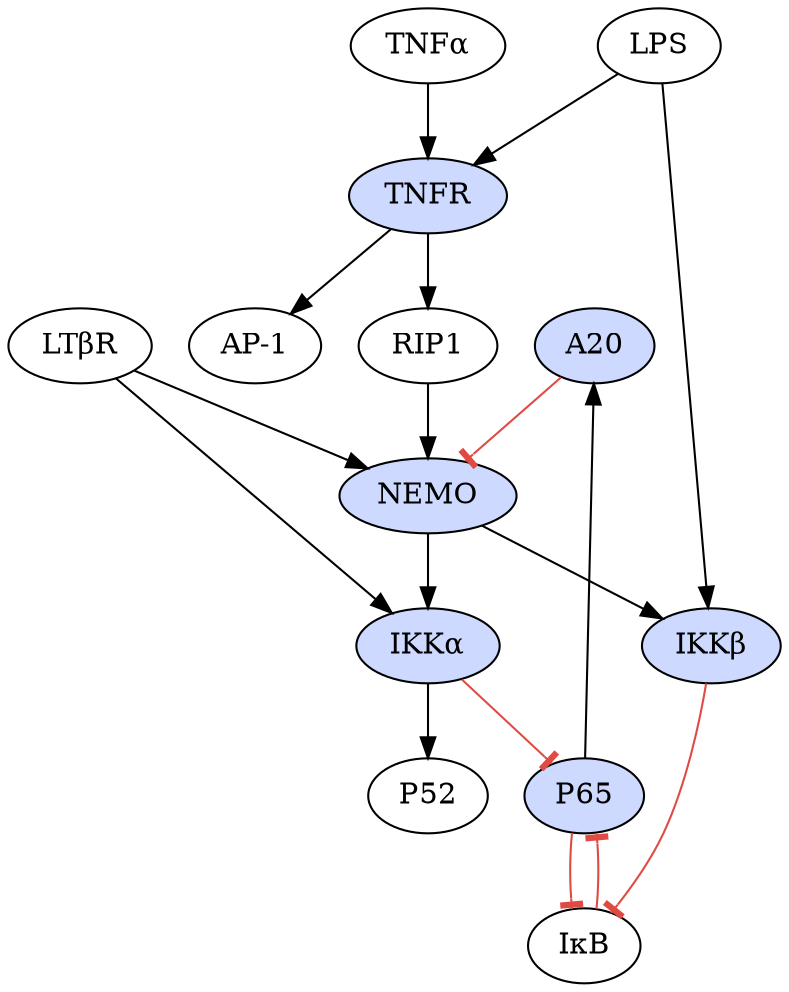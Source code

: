 digraph fgl {
	margin = "0"
	rotate = "0"
	ratio = "fill"
	1 [label = "A20",style="filled",fillcolor="#CED9FF"]
	2 [label = "AP-1"]
	3 [label = "IκB"]
	4 [label = "IKKα",style="filled",fillcolor="#CED9FF"]
	5 [label = "IKKβ",style="filled",fillcolor="#CED9FF"]
	6 [label = "LPS"]
	7 [label = "LTβR"]
	8 [label = "NEMO",style="filled",fillcolor="#CED9FF"]
	9 [label = "P52"]
	10 [label = "P65",style="filled",fillcolor="#CED9FF"]
	11 [label = "RIP1"]
	12 [label = "TNFα"]
	13 [label = "TNFR",style="filled",fillcolor="#CED9FF"]
	1 -> 8 [arrowhead="tee",color="#DF4B43"]
	3 -> 10 [arrowhead="tee",color="#DF4B43"]
	4 -> 10 [arrowhead="tee",color="#DF4B43"]
	4 -> 9 [label = ""]
	5 -> 3 [arrowhead="tee",color="#DF4B43"]
	6 -> 5 [label = ""]
	6 -> 13 [label = ""]
	7 -> 8 [label = ""]
	7 -> 4 [label = ""]
	8 -> 5 [label = ""]
	8 -> 4 [label = ""]
	10 -> 3 [arrowhead="tee",color="#DF4B43"]
	10 -> 1 [label = ""]
	11 -> 8 [label = ""]
	12 -> 13 [label = ""]
	13 -> 2 [label = ""]
	13 -> 11 [label = ""]
}
